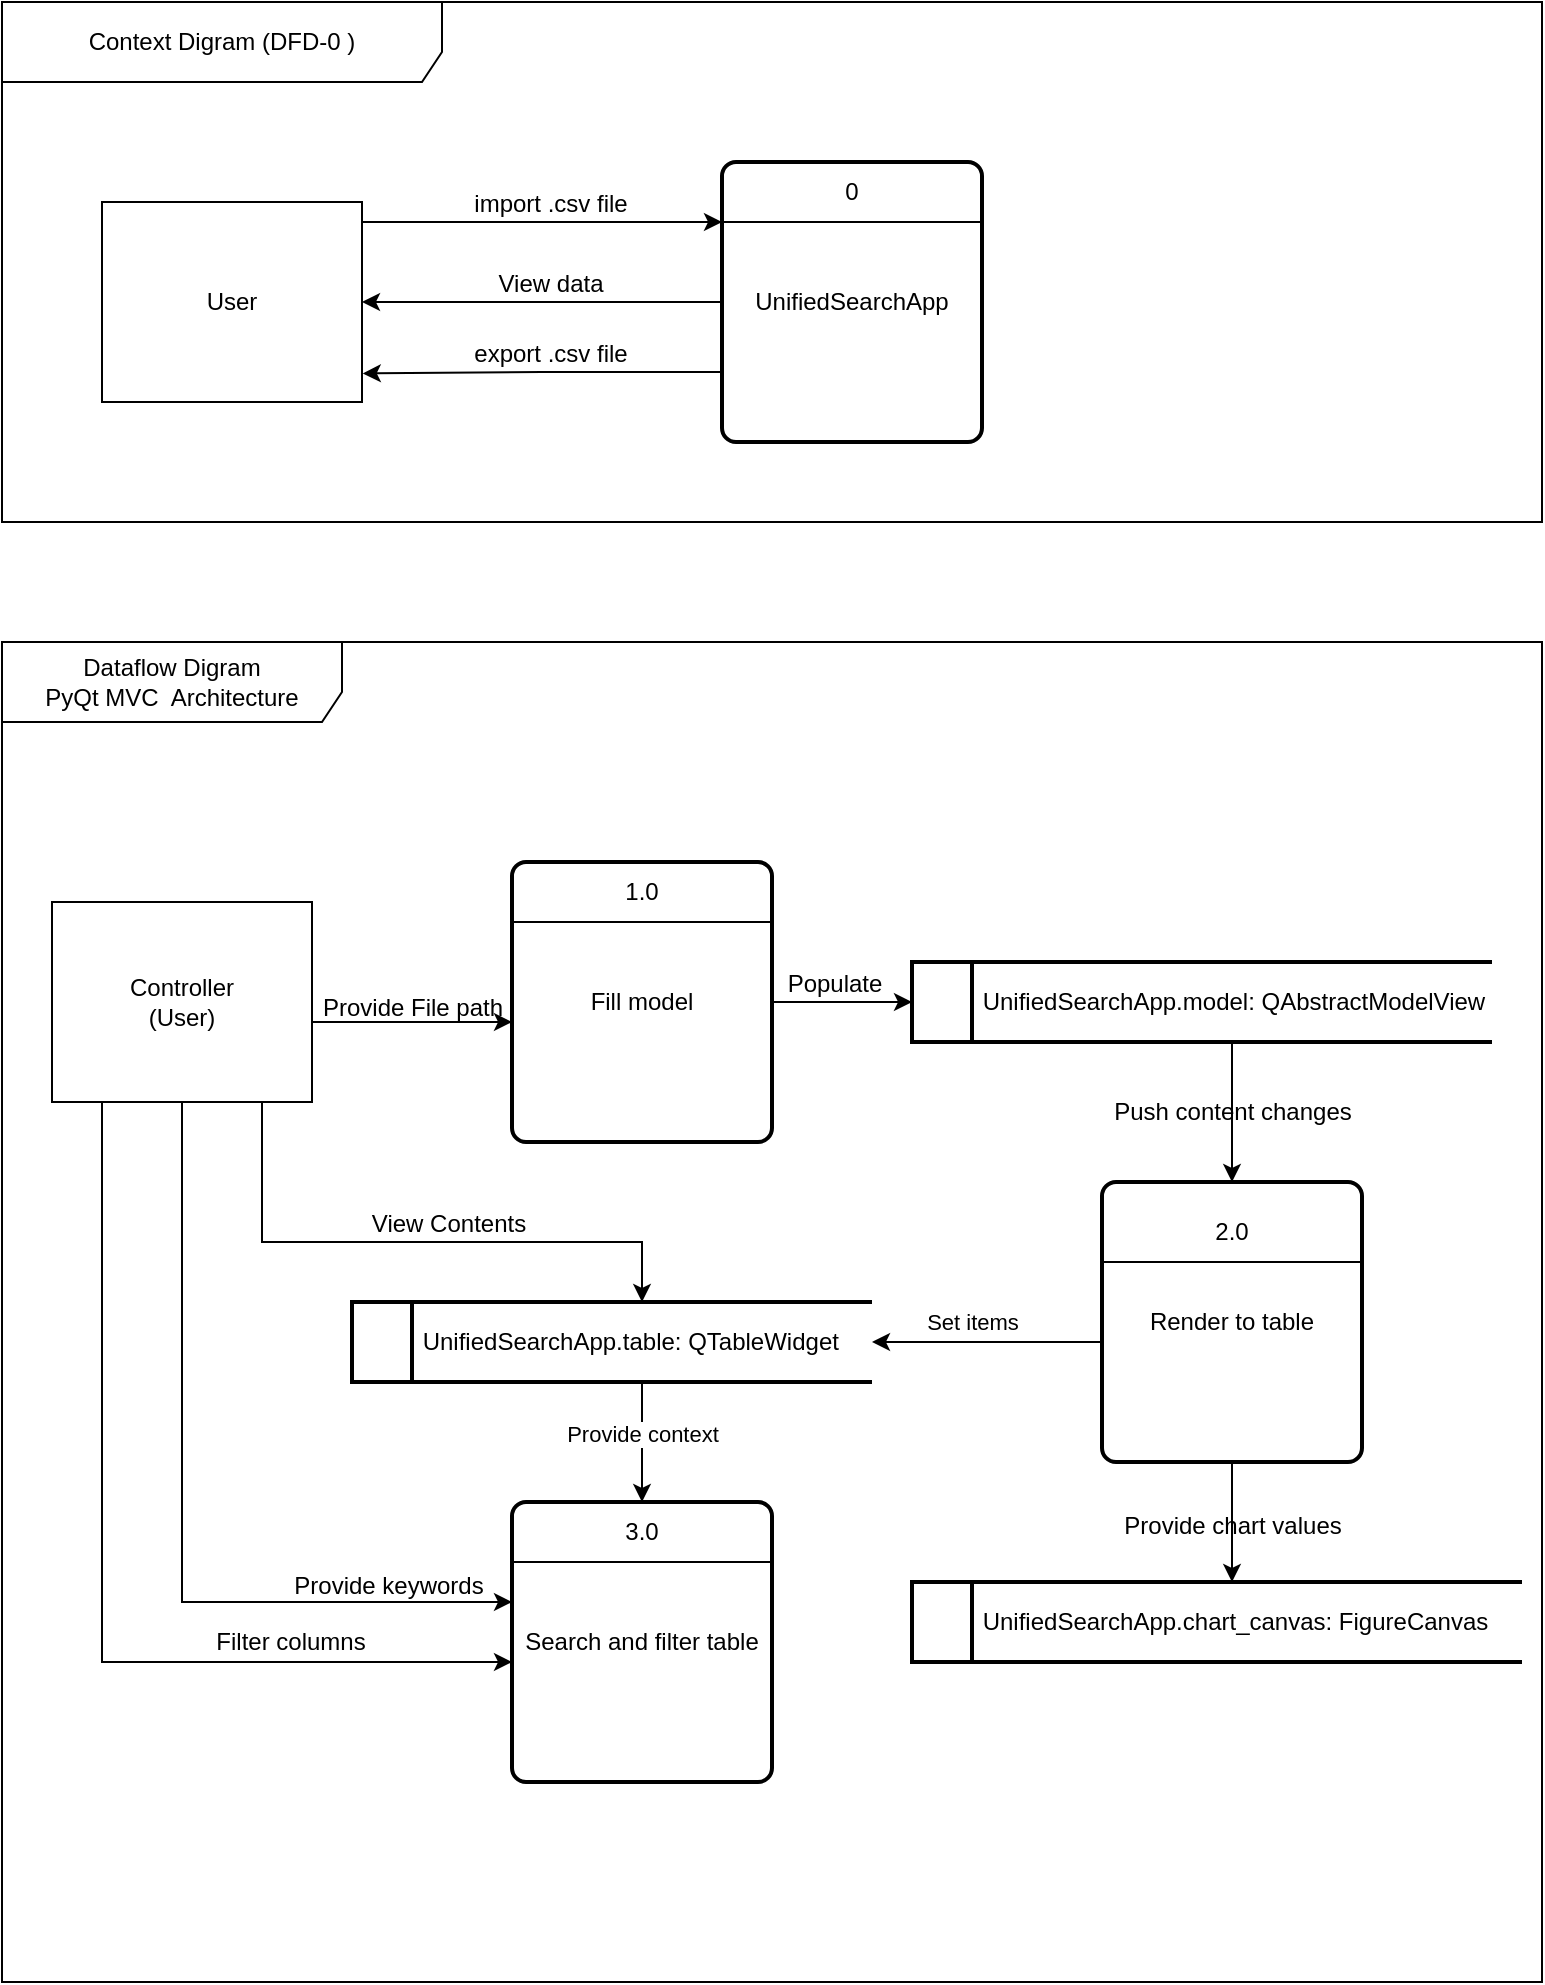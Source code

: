 <mxfile version="24.6.4" type="device">
  <diagram name="Page-1" id="Sr7otVtBpnd4oIqiyKPb">
    <mxGraphModel dx="547" dy="879" grid="1" gridSize="10" guides="1" tooltips="1" connect="1" arrows="1" fold="1" page="1" pageScale="1" pageWidth="850" pageHeight="1100" math="0" shadow="0">
      <root>
        <mxCell id="0" />
        <mxCell id="1" parent="0" />
        <mxCell id="3IJOtnL_M_uztkoWgQJS-59" value="" style="rounded=0;whiteSpace=wrap;html=1;strokeColor=none;" vertex="1" parent="1">
          <mxGeometry x="495" y="520" width="290" height="40" as="geometry" />
        </mxCell>
        <mxCell id="3IJOtnL_M_uztkoWgQJS-41" style="edgeStyle=orthogonalEdgeStyle;rounded=0;orthogonalLoop=1;jettySize=auto;html=1;" edge="1" parent="1" source="3IJOtnL_M_uztkoWgQJS-1" target="3IJOtnL_M_uztkoWgQJS-9">
          <mxGeometry relative="1" as="geometry">
            <Array as="points">
              <mxPoint x="245" y="550" />
              <mxPoint x="245" y="550" />
            </Array>
          </mxGeometry>
        </mxCell>
        <mxCell id="3IJOtnL_M_uztkoWgQJS-84" style="edgeStyle=orthogonalEdgeStyle;rounded=0;orthogonalLoop=1;jettySize=auto;html=1;" edge="1" parent="1" source="3IJOtnL_M_uztkoWgQJS-1" target="3IJOtnL_M_uztkoWgQJS-81">
          <mxGeometry relative="1" as="geometry">
            <Array as="points">
              <mxPoint x="130" y="840" />
            </Array>
          </mxGeometry>
        </mxCell>
        <mxCell id="3IJOtnL_M_uztkoWgQJS-88" style="edgeStyle=orthogonalEdgeStyle;rounded=0;orthogonalLoop=1;jettySize=auto;html=1;" edge="1" parent="1" source="3IJOtnL_M_uztkoWgQJS-1" target="3IJOtnL_M_uztkoWgQJS-81">
          <mxGeometry relative="1" as="geometry">
            <Array as="points">
              <mxPoint x="90" y="870" />
            </Array>
          </mxGeometry>
        </mxCell>
        <mxCell id="3IJOtnL_M_uztkoWgQJS-90" value="Filter columns" style="edgeLabel;html=1;align=center;verticalAlign=middle;resizable=0;points=[];fontSize=12;" vertex="1" connectable="0" parent="3IJOtnL_M_uztkoWgQJS-88">
          <mxGeometry x="0.433" y="1" relative="1" as="geometry">
            <mxPoint x="26" y="-9" as="offset" />
          </mxGeometry>
        </mxCell>
        <mxCell id="3IJOtnL_M_uztkoWgQJS-104" style="edgeStyle=orthogonalEdgeStyle;rounded=0;orthogonalLoop=1;jettySize=auto;html=1;" edge="1" parent="1" source="3IJOtnL_M_uztkoWgQJS-1" target="3IJOtnL_M_uztkoWgQJS-19">
          <mxGeometry relative="1" as="geometry">
            <Array as="points">
              <mxPoint x="170" y="660" />
              <mxPoint x="360" y="660" />
            </Array>
          </mxGeometry>
        </mxCell>
        <mxCell id="3IJOtnL_M_uztkoWgQJS-1" value="&lt;div&gt;Controller&lt;/div&gt;(User)" style="rounded=0;whiteSpace=wrap;html=1;" vertex="1" parent="1">
          <mxGeometry x="65" y="490" width="130" height="100" as="geometry" />
        </mxCell>
        <mxCell id="3IJOtnL_M_uztkoWgQJS-14" value="" style="group" vertex="1" connectable="0" parent="1">
          <mxGeometry x="295" y="470" width="130" height="140" as="geometry" />
        </mxCell>
        <mxCell id="3IJOtnL_M_uztkoWgQJS-9" value="Fill model" style="rounded=1;whiteSpace=wrap;html=1;absoluteArcSize=1;arcSize=14;strokeWidth=2;" vertex="1" parent="3IJOtnL_M_uztkoWgQJS-14">
          <mxGeometry width="130" height="140" as="geometry" />
        </mxCell>
        <mxCell id="3IJOtnL_M_uztkoWgQJS-10" value="1.0" style="text;html=1;align=center;verticalAlign=middle;whiteSpace=wrap;rounded=0;" vertex="1" parent="3IJOtnL_M_uztkoWgQJS-14">
          <mxGeometry x="35" width="60" height="30" as="geometry" />
        </mxCell>
        <mxCell id="3IJOtnL_M_uztkoWgQJS-13" value="" style="endArrow=none;html=1;rounded=0;elbow=vertical;" edge="1" parent="3IJOtnL_M_uztkoWgQJS-14">
          <mxGeometry width="50" height="50" relative="1" as="geometry">
            <mxPoint y="30" as="sourcePoint" />
            <mxPoint x="130" y="30" as="targetPoint" />
            <Array as="points">
              <mxPoint x="50" y="30" />
            </Array>
          </mxGeometry>
        </mxCell>
        <mxCell id="3IJOtnL_M_uztkoWgQJS-27" value="Context Digram (DFD-0&amp;nbsp;)" style="shape=umlFrame;whiteSpace=wrap;html=1;pointerEvents=0;width=220;height=40;" vertex="1" parent="1">
          <mxGeometry x="40" y="40" width="770" height="260" as="geometry" />
        </mxCell>
        <mxCell id="3IJOtnL_M_uztkoWgQJS-29" value="" style="group" vertex="1" connectable="0" parent="1">
          <mxGeometry x="400" y="120" width="130" height="140" as="geometry" />
        </mxCell>
        <mxCell id="3IJOtnL_M_uztkoWgQJS-30" value="UnifiedSearchApp" style="rounded=1;whiteSpace=wrap;html=1;absoluteArcSize=1;arcSize=14;strokeWidth=2;" vertex="1" parent="3IJOtnL_M_uztkoWgQJS-29">
          <mxGeometry width="130" height="140" as="geometry" />
        </mxCell>
        <mxCell id="3IJOtnL_M_uztkoWgQJS-31" value="0" style="text;html=1;align=center;verticalAlign=middle;whiteSpace=wrap;rounded=0;" vertex="1" parent="3IJOtnL_M_uztkoWgQJS-29">
          <mxGeometry x="35" width="60" height="30" as="geometry" />
        </mxCell>
        <mxCell id="3IJOtnL_M_uztkoWgQJS-32" value="" style="endArrow=none;html=1;rounded=0;elbow=vertical;" edge="1" parent="3IJOtnL_M_uztkoWgQJS-29">
          <mxGeometry width="50" height="50" relative="1" as="geometry">
            <mxPoint y="30" as="sourcePoint" />
            <mxPoint x="130" y="30" as="targetPoint" />
            <Array as="points">
              <mxPoint x="50" y="30" />
            </Array>
          </mxGeometry>
        </mxCell>
        <mxCell id="3IJOtnL_M_uztkoWgQJS-33" value="User" style="rounded=0;whiteSpace=wrap;html=1;" vertex="1" parent="1">
          <mxGeometry x="90" y="140" width="130" height="100" as="geometry" />
        </mxCell>
        <mxCell id="3IJOtnL_M_uztkoWgQJS-52" value="" style="group" vertex="1" connectable="0" parent="1">
          <mxGeometry x="274" y="166" width="80" height="30" as="geometry" />
        </mxCell>
        <mxCell id="3IJOtnL_M_uztkoWgQJS-47" style="edgeStyle=orthogonalEdgeStyle;rounded=0;orthogonalLoop=1;jettySize=auto;html=1;" edge="1" parent="3IJOtnL_M_uztkoWgQJS-52" source="3IJOtnL_M_uztkoWgQJS-30" target="3IJOtnL_M_uztkoWgQJS-33">
          <mxGeometry relative="1" as="geometry" />
        </mxCell>
        <mxCell id="3IJOtnL_M_uztkoWgQJS-50" value="View data" style="text;html=1;align=center;verticalAlign=middle;resizable=0;points=[];autosize=1;strokeColor=none;fillColor=none;" vertex="1" parent="3IJOtnL_M_uztkoWgQJS-52">
          <mxGeometry width="80" height="30" as="geometry" />
        </mxCell>
        <mxCell id="3IJOtnL_M_uztkoWgQJS-53" value="" style="group" vertex="1" connectable="0" parent="1">
          <mxGeometry x="264" y="201" width="100" height="30" as="geometry" />
        </mxCell>
        <mxCell id="3IJOtnL_M_uztkoWgQJS-35" style="edgeStyle=orthogonalEdgeStyle;rounded=0;orthogonalLoop=1;jettySize=auto;html=1;exitX=0;exitY=0.75;exitDx=0;exitDy=0;entryX=1.003;entryY=0.857;entryDx=0;entryDy=0;entryPerimeter=0;" edge="1" parent="3IJOtnL_M_uztkoWgQJS-53" source="3IJOtnL_M_uztkoWgQJS-30" target="3IJOtnL_M_uztkoWgQJS-33">
          <mxGeometry relative="1" as="geometry" />
        </mxCell>
        <mxCell id="3IJOtnL_M_uztkoWgQJS-37" value="export .csv file" style="text;html=1;align=center;verticalAlign=middle;resizable=0;points=[];autosize=1;strokeColor=none;fillColor=none;" vertex="1" parent="3IJOtnL_M_uztkoWgQJS-53">
          <mxGeometry width="100" height="30" as="geometry" />
        </mxCell>
        <mxCell id="3IJOtnL_M_uztkoWgQJS-54" value="" style="group" vertex="1" connectable="0" parent="1">
          <mxGeometry x="264" y="126" width="100" height="30" as="geometry" />
        </mxCell>
        <mxCell id="3IJOtnL_M_uztkoWgQJS-46" style="edgeStyle=orthogonalEdgeStyle;rounded=0;orthogonalLoop=1;jettySize=auto;html=1;" edge="1" parent="3IJOtnL_M_uztkoWgQJS-54" source="3IJOtnL_M_uztkoWgQJS-33" target="3IJOtnL_M_uztkoWgQJS-30">
          <mxGeometry relative="1" as="geometry">
            <Array as="points">
              <mxPoint x="36" y="24" />
              <mxPoint x="36" y="24" />
            </Array>
          </mxGeometry>
        </mxCell>
        <mxCell id="3IJOtnL_M_uztkoWgQJS-36" value="import .csv file" style="text;html=1;align=center;verticalAlign=middle;resizable=0;points=[];autosize=1;strokeColor=none;fillColor=none;" vertex="1" parent="3IJOtnL_M_uztkoWgQJS-54">
          <mxGeometry width="100" height="30" as="geometry" />
        </mxCell>
        <mxCell id="3IJOtnL_M_uztkoWgQJS-56" value="Provide File path" style="text;html=1;align=center;verticalAlign=middle;resizable=0;points=[];autosize=1;strokeColor=none;fillColor=none;" vertex="1" parent="1">
          <mxGeometry x="190" y="528" width="110" height="30" as="geometry" />
        </mxCell>
        <mxCell id="3IJOtnL_M_uztkoWgQJS-57" value="" style="group" vertex="1" connectable="0" parent="1">
          <mxGeometry x="215" y="690" width="260" height="40" as="geometry" />
        </mxCell>
        <mxCell id="3IJOtnL_M_uztkoWgQJS-21" value="" style="rounded=0;whiteSpace=wrap;html=1;strokeColor=none;" vertex="1" parent="3IJOtnL_M_uztkoWgQJS-57">
          <mxGeometry width="260" height="40" as="geometry" />
        </mxCell>
        <mxCell id="3IJOtnL_M_uztkoWgQJS-18" value="" style="strokeWidth=2;html=1;shape=mxgraph.flowchart.annotation_1;align=left;pointerEvents=1;" vertex="1" parent="3IJOtnL_M_uztkoWgQJS-57">
          <mxGeometry width="30" height="40" as="geometry" />
        </mxCell>
        <mxCell id="3IJOtnL_M_uztkoWgQJS-19" value="&amp;nbsp;UnifiedSearchApp.table: QTableWidget" style="strokeWidth=2;html=1;shape=mxgraph.flowchart.annotation_1;align=left;pointerEvents=1;" vertex="1" parent="3IJOtnL_M_uztkoWgQJS-57">
          <mxGeometry x="30" width="230" height="40" as="geometry" />
        </mxCell>
        <mxCell id="3IJOtnL_M_uztkoWgQJS-62" style="edgeStyle=orthogonalEdgeStyle;rounded=0;orthogonalLoop=1;jettySize=auto;html=1;" edge="1" parent="1" source="3IJOtnL_M_uztkoWgQJS-9" target="3IJOtnL_M_uztkoWgQJS-60">
          <mxGeometry relative="1" as="geometry" />
        </mxCell>
        <mxCell id="3IJOtnL_M_uztkoWgQJS-60" value="" style="strokeWidth=2;html=1;shape=mxgraph.flowchart.annotation_1;align=left;pointerEvents=1;" vertex="1" parent="1">
          <mxGeometry x="495" y="520" width="30" height="40" as="geometry" />
        </mxCell>
        <mxCell id="3IJOtnL_M_uztkoWgQJS-28" value="Dataflow Digram&lt;div&gt;PyQt MVC&amp;nbsp; Architecture&lt;/div&gt;" style="shape=umlFrame;whiteSpace=wrap;html=1;pointerEvents=0;width=170;height=40;" vertex="1" parent="1">
          <mxGeometry x="40" y="360" width="770" height="670" as="geometry" />
        </mxCell>
        <mxCell id="3IJOtnL_M_uztkoWgQJS-63" value="Populate" style="text;html=1;align=center;verticalAlign=middle;resizable=0;points=[];autosize=1;strokeColor=none;fillColor=none;" vertex="1" parent="1">
          <mxGeometry x="421" y="516" width="70" height="30" as="geometry" />
        </mxCell>
        <mxCell id="3IJOtnL_M_uztkoWgQJS-75" style="edgeStyle=orthogonalEdgeStyle;rounded=0;orthogonalLoop=1;jettySize=auto;html=1;entryX=0.5;entryY=0;entryDx=0;entryDy=0;" edge="1" parent="1" source="3IJOtnL_M_uztkoWgQJS-61" target="3IJOtnL_M_uztkoWgQJS-70">
          <mxGeometry relative="1" as="geometry" />
        </mxCell>
        <mxCell id="3IJOtnL_M_uztkoWgQJS-61" value="&amp;nbsp;UnifiedSearchApp.model: QAbstractModelView" style="strokeWidth=2;html=1;shape=mxgraph.flowchart.annotation_1;align=left;pointerEvents=1;" vertex="1" parent="1">
          <mxGeometry x="525" y="520" width="260" height="40" as="geometry" />
        </mxCell>
        <mxCell id="3IJOtnL_M_uztkoWgQJS-69" value="" style="group" vertex="1" connectable="0" parent="1">
          <mxGeometry x="590" y="640" width="130" height="140" as="geometry" />
        </mxCell>
        <mxCell id="3IJOtnL_M_uztkoWgQJS-101" style="edgeStyle=orthogonalEdgeStyle;rounded=0;orthogonalLoop=1;jettySize=auto;html=1;" edge="1" parent="3IJOtnL_M_uztkoWgQJS-69" source="3IJOtnL_M_uztkoWgQJS-70">
          <mxGeometry relative="1" as="geometry">
            <mxPoint x="65" y="190" as="targetPoint" />
          </mxGeometry>
        </mxCell>
        <mxCell id="3IJOtnL_M_uztkoWgQJS-70" value="Render to table" style="rounded=1;whiteSpace=wrap;html=1;absoluteArcSize=1;arcSize=14;strokeWidth=2;" vertex="1" parent="3IJOtnL_M_uztkoWgQJS-69">
          <mxGeometry y="-10" width="130" height="140" as="geometry" />
        </mxCell>
        <mxCell id="3IJOtnL_M_uztkoWgQJS-71" value="2.0" style="text;html=1;align=center;verticalAlign=middle;whiteSpace=wrap;rounded=0;" vertex="1" parent="3IJOtnL_M_uztkoWgQJS-69">
          <mxGeometry x="35" width="60" height="30" as="geometry" />
        </mxCell>
        <mxCell id="3IJOtnL_M_uztkoWgQJS-72" value="" style="endArrow=none;html=1;rounded=0;elbow=vertical;" edge="1" parent="3IJOtnL_M_uztkoWgQJS-69">
          <mxGeometry width="50" height="50" relative="1" as="geometry">
            <mxPoint y="30" as="sourcePoint" />
            <mxPoint x="130" y="30" as="targetPoint" />
            <Array as="points">
              <mxPoint x="50" y="30" />
            </Array>
          </mxGeometry>
        </mxCell>
        <mxCell id="3IJOtnL_M_uztkoWgQJS-76" value="Push content changes" style="text;html=1;align=center;verticalAlign=middle;resizable=0;points=[];autosize=1;strokeColor=none;fillColor=none;" vertex="1" parent="1">
          <mxGeometry x="585" y="580" width="140" height="30" as="geometry" />
        </mxCell>
        <mxCell id="3IJOtnL_M_uztkoWgQJS-77" style="edgeStyle=orthogonalEdgeStyle;rounded=0;orthogonalLoop=1;jettySize=auto;html=1;" edge="1" parent="1" source="3IJOtnL_M_uztkoWgQJS-70" target="3IJOtnL_M_uztkoWgQJS-19">
          <mxGeometry relative="1" as="geometry">
            <Array as="points">
              <mxPoint x="495" y="710" />
              <mxPoint x="495" y="710" />
            </Array>
          </mxGeometry>
        </mxCell>
        <mxCell id="3IJOtnL_M_uztkoWgQJS-78" value="Set items" style="edgeLabel;html=1;align=center;verticalAlign=middle;resizable=0;points=[];" vertex="1" connectable="0" parent="3IJOtnL_M_uztkoWgQJS-77">
          <mxGeometry x="0.186" y="3" relative="1" as="geometry">
            <mxPoint x="3" y="-13" as="offset" />
          </mxGeometry>
        </mxCell>
        <mxCell id="3IJOtnL_M_uztkoWgQJS-80" value="" style="group" vertex="1" connectable="0" parent="1">
          <mxGeometry x="295" y="790" width="130" height="140" as="geometry" />
        </mxCell>
        <mxCell id="3IJOtnL_M_uztkoWgQJS-81" value="Search and filter&amp;nbsp;table" style="rounded=1;whiteSpace=wrap;html=1;absoluteArcSize=1;arcSize=14;strokeWidth=2;" vertex="1" parent="3IJOtnL_M_uztkoWgQJS-80">
          <mxGeometry width="130" height="140" as="geometry" />
        </mxCell>
        <mxCell id="3IJOtnL_M_uztkoWgQJS-82" value="3.0" style="text;html=1;align=center;verticalAlign=middle;whiteSpace=wrap;rounded=0;" vertex="1" parent="3IJOtnL_M_uztkoWgQJS-80">
          <mxGeometry x="35" width="60" height="30" as="geometry" />
        </mxCell>
        <mxCell id="3IJOtnL_M_uztkoWgQJS-83" value="" style="endArrow=none;html=1;rounded=0;elbow=vertical;" edge="1" parent="3IJOtnL_M_uztkoWgQJS-80">
          <mxGeometry width="50" height="50" relative="1" as="geometry">
            <mxPoint y="30" as="sourcePoint" />
            <mxPoint x="130" y="30" as="targetPoint" />
            <Array as="points">
              <mxPoint x="50" y="30" />
            </Array>
          </mxGeometry>
        </mxCell>
        <mxCell id="3IJOtnL_M_uztkoWgQJS-89" value="Provide keywords" style="text;html=1;align=center;verticalAlign=middle;resizable=0;points=[];autosize=1;strokeColor=none;fillColor=none;" vertex="1" parent="1">
          <mxGeometry x="173" y="817" width="120" height="30" as="geometry" />
        </mxCell>
        <mxCell id="3IJOtnL_M_uztkoWgQJS-91" value="View Contents" style="text;html=1;align=center;verticalAlign=middle;resizable=0;points=[];autosize=1;strokeColor=none;fillColor=none;" vertex="1" parent="1">
          <mxGeometry x="213" y="636" width="100" height="30" as="geometry" />
        </mxCell>
        <mxCell id="3IJOtnL_M_uztkoWgQJS-92" style="edgeStyle=orthogonalEdgeStyle;rounded=0;orthogonalLoop=1;jettySize=auto;html=1;" edge="1" parent="1" source="3IJOtnL_M_uztkoWgQJS-19" target="3IJOtnL_M_uztkoWgQJS-82">
          <mxGeometry relative="1" as="geometry" />
        </mxCell>
        <mxCell id="3IJOtnL_M_uztkoWgQJS-93" value="Provide context" style="edgeLabel;html=1;align=center;verticalAlign=middle;resizable=0;points=[];" vertex="1" connectable="0" parent="3IJOtnL_M_uztkoWgQJS-92">
          <mxGeometry x="-0.142" relative="1" as="geometry">
            <mxPoint as="offset" />
          </mxGeometry>
        </mxCell>
        <mxCell id="3IJOtnL_M_uztkoWgQJS-100" value="" style="group" vertex="1" connectable="0" parent="1">
          <mxGeometry x="495" y="830" width="305" height="40" as="geometry" />
        </mxCell>
        <mxCell id="3IJOtnL_M_uztkoWgQJS-95" value="" style="rounded=0;whiteSpace=wrap;html=1;strokeColor=none;" vertex="1" parent="3IJOtnL_M_uztkoWgQJS-100">
          <mxGeometry width="305" height="40" as="geometry" />
        </mxCell>
        <mxCell id="3IJOtnL_M_uztkoWgQJS-96" value="" style="strokeWidth=2;html=1;shape=mxgraph.flowchart.annotation_1;align=left;pointerEvents=1;" vertex="1" parent="3IJOtnL_M_uztkoWgQJS-100">
          <mxGeometry width="30" height="40" as="geometry" />
        </mxCell>
        <mxCell id="3IJOtnL_M_uztkoWgQJS-97" value="&amp;nbsp;UnifiedSearchApp.chart_canvas: FigureCanvas" style="strokeWidth=2;html=1;shape=mxgraph.flowchart.annotation_1;align=left;pointerEvents=1;" vertex="1" parent="3IJOtnL_M_uztkoWgQJS-100">
          <mxGeometry x="30" width="275" height="40" as="geometry" />
        </mxCell>
        <mxCell id="3IJOtnL_M_uztkoWgQJS-102" value="Provide chart values" style="text;html=1;align=center;verticalAlign=middle;resizable=0;points=[];autosize=1;strokeColor=none;fillColor=none;" vertex="1" parent="1">
          <mxGeometry x="590" y="787" width="130" height="30" as="geometry" />
        </mxCell>
      </root>
    </mxGraphModel>
  </diagram>
</mxfile>
